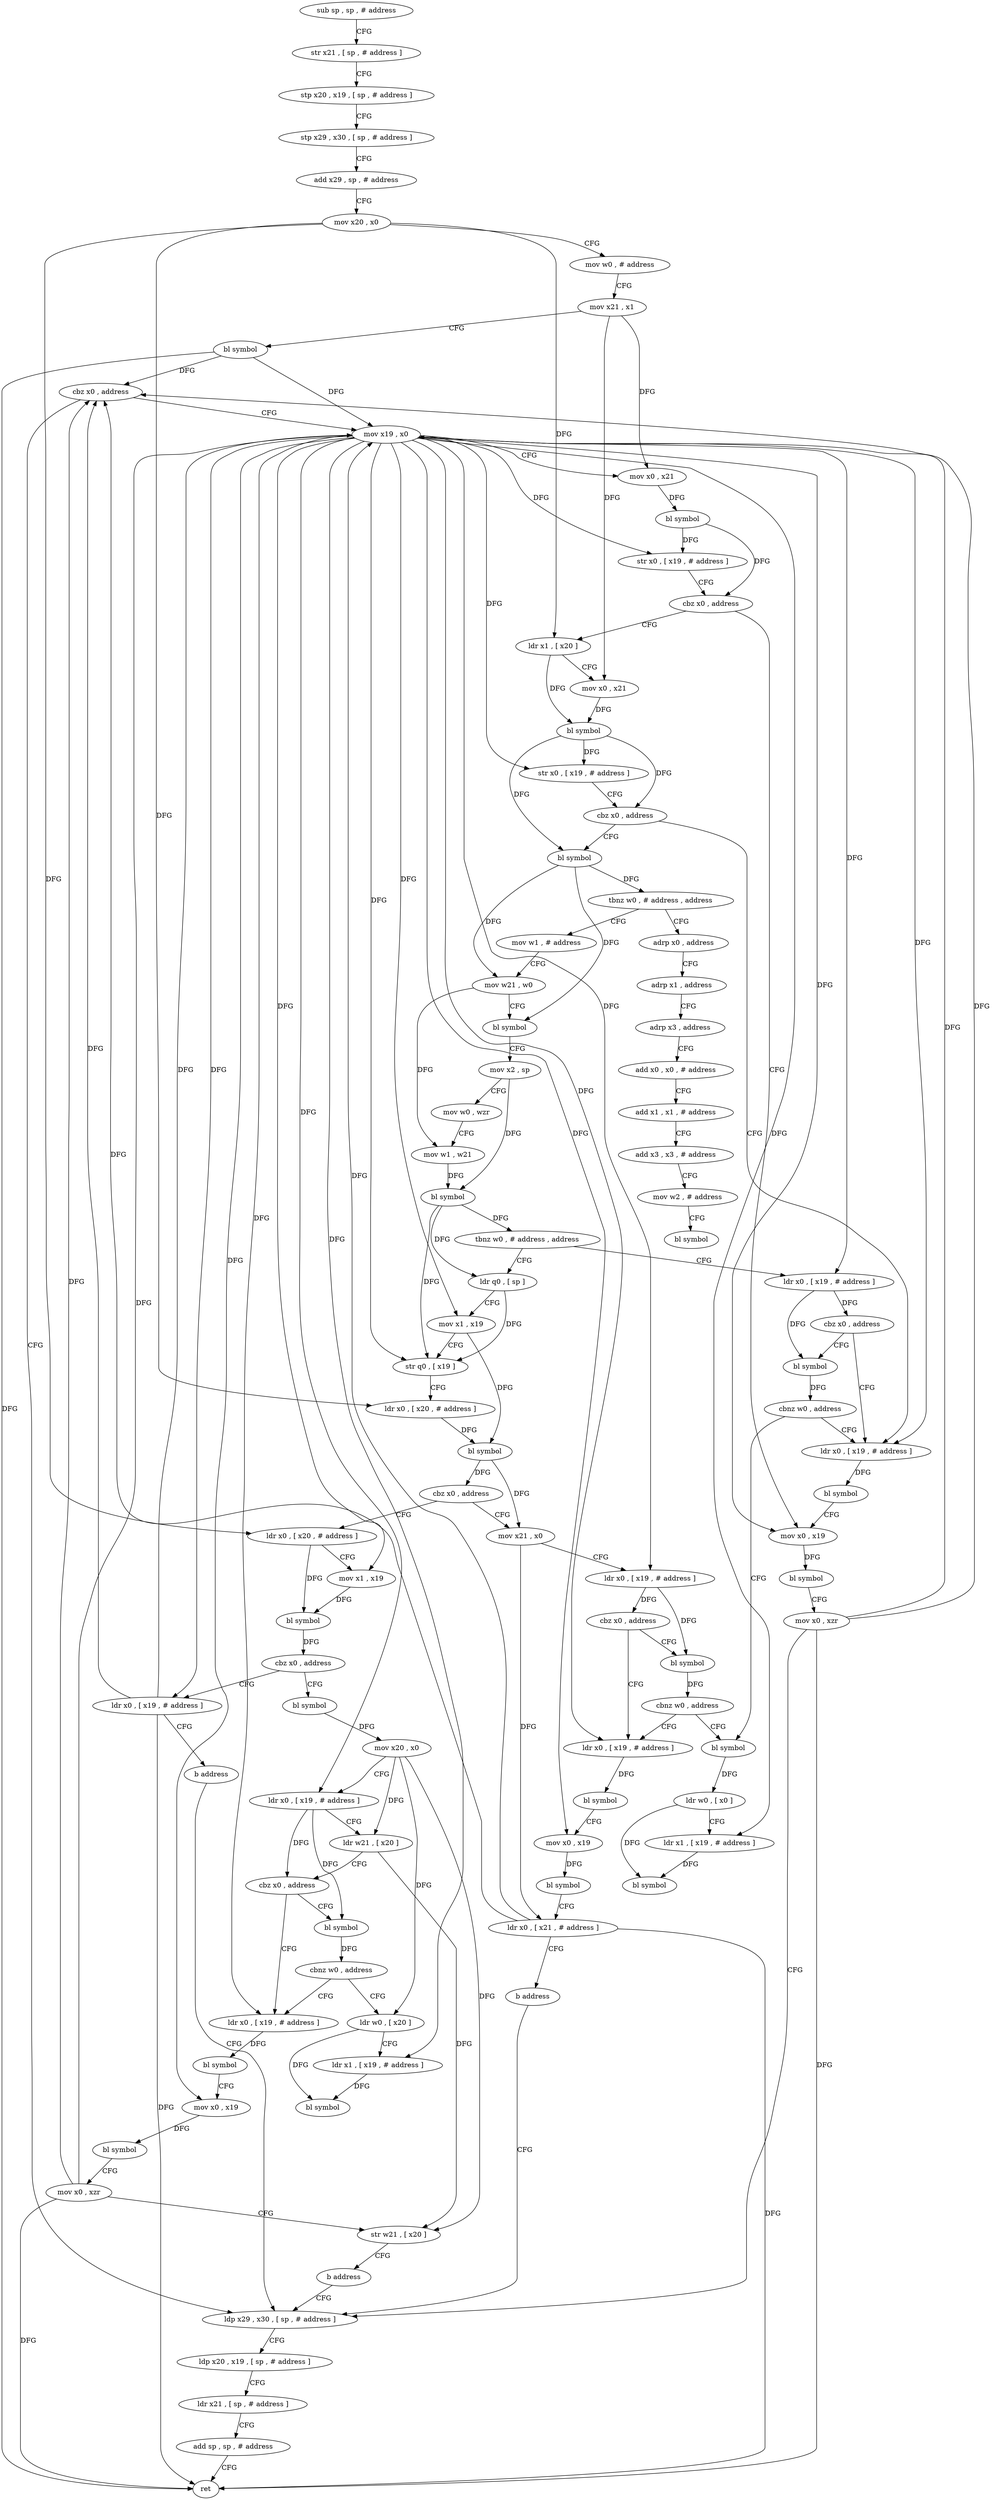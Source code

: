 digraph "func" {
"4235612" [label = "sub sp , sp , # address" ]
"4235616" [label = "str x21 , [ sp , # address ]" ]
"4235620" [label = "stp x20 , x19 , [ sp , # address ]" ]
"4235624" [label = "stp x29 , x30 , [ sp , # address ]" ]
"4235628" [label = "add x29 , sp , # address" ]
"4235632" [label = "mov x20 , x0" ]
"4235636" [label = "mov w0 , # address" ]
"4235640" [label = "mov x21 , x1" ]
"4235644" [label = "bl symbol" ]
"4235648" [label = "cbz x0 , address" ]
"4235836" [label = "ldp x29 , x30 , [ sp , # address ]" ]
"4235652" [label = "mov x19 , x0" ]
"4235840" [label = "ldp x20 , x19 , [ sp , # address ]" ]
"4235844" [label = "ldr x21 , [ sp , # address ]" ]
"4235848" [label = "add sp , sp , # address" ]
"4235852" [label = "ret" ]
"4235656" [label = "mov x0 , x21" ]
"4235660" [label = "bl symbol" ]
"4235664" [label = "str x0 , [ x19 , # address ]" ]
"4235668" [label = "cbz x0 , address" ]
"4235824" [label = "mov x0 , x19" ]
"4235672" [label = "ldr x1 , [ x20 ]" ]
"4235828" [label = "bl symbol" ]
"4235832" [label = "mov x0 , xzr" ]
"4235676" [label = "mov x0 , x21" ]
"4235680" [label = "bl symbol" ]
"4235684" [label = "str x0 , [ x19 , # address ]" ]
"4235688" [label = "cbz x0 , address" ]
"4235816" [label = "ldr x0 , [ x19 , # address ]" ]
"4235692" [label = "bl symbol" ]
"4235820" [label = "bl symbol" ]
"4235696" [label = "tbnz w0 , # address , address" ]
"4235936" [label = "adrp x0 , address" ]
"4235700" [label = "mov w1 , # address" ]
"4235940" [label = "adrp x1 , address" ]
"4235944" [label = "adrp x3 , address" ]
"4235948" [label = "add x0 , x0 , # address" ]
"4235952" [label = "add x1 , x1 , # address" ]
"4235956" [label = "add x3 , x3 , # address" ]
"4235960" [label = "mov w2 , # address" ]
"4235964" [label = "bl symbol" ]
"4235704" [label = "mov w21 , w0" ]
"4235708" [label = "bl symbol" ]
"4235712" [label = "mov x2 , sp" ]
"4235716" [label = "mov w0 , wzr" ]
"4235720" [label = "mov w1 , w21" ]
"4235724" [label = "bl symbol" ]
"4235728" [label = "tbnz w0 , # address , address" ]
"4235800" [label = "ldr x0 , [ x19 , # address ]" ]
"4235732" [label = "ldr q0 , [ sp ]" ]
"4235804" [label = "cbz x0 , address" ]
"4235808" [label = "bl symbol" ]
"4235736" [label = "mov x1 , x19" ]
"4235740" [label = "str q0 , [ x19 ]" ]
"4235744" [label = "ldr x0 , [ x20 , # address ]" ]
"4235748" [label = "bl symbol" ]
"4235752" [label = "cbz x0 , address" ]
"4235856" [label = "ldr x0 , [ x20 , # address ]" ]
"4235756" [label = "mov x21 , x0" ]
"4235812" [label = "cbnz w0 , address" ]
"4235968" [label = "bl symbol" ]
"4235860" [label = "mov x1 , x19" ]
"4235864" [label = "bl symbol" ]
"4235868" [label = "cbz x0 , address" ]
"4235880" [label = "bl symbol" ]
"4235872" [label = "ldr x0 , [ x19 , # address ]" ]
"4235760" [label = "ldr x0 , [ x19 , # address ]" ]
"4235764" [label = "cbz x0 , address" ]
"4235776" [label = "ldr x0 , [ x19 , # address ]" ]
"4235768" [label = "bl symbol" ]
"4235972" [label = "ldr w0 , [ x0 ]" ]
"4235976" [label = "ldr x1 , [ x19 , # address ]" ]
"4235980" [label = "bl symbol" ]
"4235884" [label = "mov x20 , x0" ]
"4235888" [label = "ldr x0 , [ x19 , # address ]" ]
"4235892" [label = "ldr w21 , [ x20 ]" ]
"4235896" [label = "cbz x0 , address" ]
"4235908" [label = "ldr x0 , [ x19 , # address ]" ]
"4235900" [label = "bl symbol" ]
"4235876" [label = "b address" ]
"4235780" [label = "bl symbol" ]
"4235784" [label = "mov x0 , x19" ]
"4235788" [label = "bl symbol" ]
"4235792" [label = "ldr x0 , [ x21 , # address ]" ]
"4235796" [label = "b address" ]
"4235772" [label = "cbnz w0 , address" ]
"4235912" [label = "bl symbol" ]
"4235916" [label = "mov x0 , x19" ]
"4235920" [label = "bl symbol" ]
"4235924" [label = "mov x0 , xzr" ]
"4235928" [label = "str w21 , [ x20 ]" ]
"4235932" [label = "b address" ]
"4235904" [label = "cbnz w0 , address" ]
"4235984" [label = "ldr w0 , [ x20 ]" ]
"4235988" [label = "ldr x1 , [ x19 , # address ]" ]
"4235992" [label = "bl symbol" ]
"4235612" -> "4235616" [ label = "CFG" ]
"4235616" -> "4235620" [ label = "CFG" ]
"4235620" -> "4235624" [ label = "CFG" ]
"4235624" -> "4235628" [ label = "CFG" ]
"4235628" -> "4235632" [ label = "CFG" ]
"4235632" -> "4235636" [ label = "CFG" ]
"4235632" -> "4235672" [ label = "DFG" ]
"4235632" -> "4235744" [ label = "DFG" ]
"4235632" -> "4235856" [ label = "DFG" ]
"4235636" -> "4235640" [ label = "CFG" ]
"4235640" -> "4235644" [ label = "CFG" ]
"4235640" -> "4235656" [ label = "DFG" ]
"4235640" -> "4235676" [ label = "DFG" ]
"4235644" -> "4235648" [ label = "DFG" ]
"4235644" -> "4235852" [ label = "DFG" ]
"4235644" -> "4235652" [ label = "DFG" ]
"4235648" -> "4235836" [ label = "CFG" ]
"4235648" -> "4235652" [ label = "CFG" ]
"4235836" -> "4235840" [ label = "CFG" ]
"4235652" -> "4235656" [ label = "CFG" ]
"4235652" -> "4235664" [ label = "DFG" ]
"4235652" -> "4235824" [ label = "DFG" ]
"4235652" -> "4235684" [ label = "DFG" ]
"4235652" -> "4235816" [ label = "DFG" ]
"4235652" -> "4235800" [ label = "DFG" ]
"4235652" -> "4235736" [ label = "DFG" ]
"4235652" -> "4235740" [ label = "DFG" ]
"4235652" -> "4235860" [ label = "DFG" ]
"4235652" -> "4235760" [ label = "DFG" ]
"4235652" -> "4235976" [ label = "DFG" ]
"4235652" -> "4235888" [ label = "DFG" ]
"4235652" -> "4235872" [ label = "DFG" ]
"4235652" -> "4235776" [ label = "DFG" ]
"4235652" -> "4235784" [ label = "DFG" ]
"4235652" -> "4235908" [ label = "DFG" ]
"4235652" -> "4235916" [ label = "DFG" ]
"4235652" -> "4235988" [ label = "DFG" ]
"4235840" -> "4235844" [ label = "CFG" ]
"4235844" -> "4235848" [ label = "CFG" ]
"4235848" -> "4235852" [ label = "CFG" ]
"4235656" -> "4235660" [ label = "DFG" ]
"4235660" -> "4235664" [ label = "DFG" ]
"4235660" -> "4235668" [ label = "DFG" ]
"4235664" -> "4235668" [ label = "CFG" ]
"4235668" -> "4235824" [ label = "CFG" ]
"4235668" -> "4235672" [ label = "CFG" ]
"4235824" -> "4235828" [ label = "DFG" ]
"4235672" -> "4235676" [ label = "CFG" ]
"4235672" -> "4235680" [ label = "DFG" ]
"4235828" -> "4235832" [ label = "CFG" ]
"4235832" -> "4235836" [ label = "CFG" ]
"4235832" -> "4235648" [ label = "DFG" ]
"4235832" -> "4235652" [ label = "DFG" ]
"4235832" -> "4235852" [ label = "DFG" ]
"4235676" -> "4235680" [ label = "DFG" ]
"4235680" -> "4235684" [ label = "DFG" ]
"4235680" -> "4235688" [ label = "DFG" ]
"4235680" -> "4235692" [ label = "DFG" ]
"4235684" -> "4235688" [ label = "CFG" ]
"4235688" -> "4235816" [ label = "CFG" ]
"4235688" -> "4235692" [ label = "CFG" ]
"4235816" -> "4235820" [ label = "DFG" ]
"4235692" -> "4235696" [ label = "DFG" ]
"4235692" -> "4235704" [ label = "DFG" ]
"4235692" -> "4235708" [ label = "DFG" ]
"4235820" -> "4235824" [ label = "CFG" ]
"4235696" -> "4235936" [ label = "CFG" ]
"4235696" -> "4235700" [ label = "CFG" ]
"4235936" -> "4235940" [ label = "CFG" ]
"4235700" -> "4235704" [ label = "CFG" ]
"4235940" -> "4235944" [ label = "CFG" ]
"4235944" -> "4235948" [ label = "CFG" ]
"4235948" -> "4235952" [ label = "CFG" ]
"4235952" -> "4235956" [ label = "CFG" ]
"4235956" -> "4235960" [ label = "CFG" ]
"4235960" -> "4235964" [ label = "CFG" ]
"4235704" -> "4235708" [ label = "CFG" ]
"4235704" -> "4235720" [ label = "DFG" ]
"4235708" -> "4235712" [ label = "CFG" ]
"4235712" -> "4235716" [ label = "CFG" ]
"4235712" -> "4235724" [ label = "DFG" ]
"4235716" -> "4235720" [ label = "CFG" ]
"4235720" -> "4235724" [ label = "DFG" ]
"4235724" -> "4235728" [ label = "DFG" ]
"4235724" -> "4235732" [ label = "DFG" ]
"4235724" -> "4235740" [ label = "DFG" ]
"4235728" -> "4235800" [ label = "CFG" ]
"4235728" -> "4235732" [ label = "CFG" ]
"4235800" -> "4235804" [ label = "DFG" ]
"4235800" -> "4235808" [ label = "DFG" ]
"4235732" -> "4235736" [ label = "CFG" ]
"4235732" -> "4235740" [ label = "DFG" ]
"4235804" -> "4235816" [ label = "CFG" ]
"4235804" -> "4235808" [ label = "CFG" ]
"4235808" -> "4235812" [ label = "DFG" ]
"4235736" -> "4235740" [ label = "CFG" ]
"4235736" -> "4235748" [ label = "DFG" ]
"4235740" -> "4235744" [ label = "CFG" ]
"4235744" -> "4235748" [ label = "DFG" ]
"4235748" -> "4235752" [ label = "DFG" ]
"4235748" -> "4235756" [ label = "DFG" ]
"4235752" -> "4235856" [ label = "CFG" ]
"4235752" -> "4235756" [ label = "CFG" ]
"4235856" -> "4235860" [ label = "CFG" ]
"4235856" -> "4235864" [ label = "DFG" ]
"4235756" -> "4235760" [ label = "CFG" ]
"4235756" -> "4235792" [ label = "DFG" ]
"4235812" -> "4235968" [ label = "CFG" ]
"4235812" -> "4235816" [ label = "CFG" ]
"4235968" -> "4235972" [ label = "DFG" ]
"4235860" -> "4235864" [ label = "DFG" ]
"4235864" -> "4235868" [ label = "DFG" ]
"4235868" -> "4235880" [ label = "CFG" ]
"4235868" -> "4235872" [ label = "CFG" ]
"4235880" -> "4235884" [ label = "DFG" ]
"4235872" -> "4235876" [ label = "CFG" ]
"4235872" -> "4235648" [ label = "DFG" ]
"4235872" -> "4235652" [ label = "DFG" ]
"4235872" -> "4235852" [ label = "DFG" ]
"4235760" -> "4235764" [ label = "DFG" ]
"4235760" -> "4235768" [ label = "DFG" ]
"4235764" -> "4235776" [ label = "CFG" ]
"4235764" -> "4235768" [ label = "CFG" ]
"4235776" -> "4235780" [ label = "DFG" ]
"4235768" -> "4235772" [ label = "DFG" ]
"4235972" -> "4235976" [ label = "CFG" ]
"4235972" -> "4235980" [ label = "DFG" ]
"4235976" -> "4235980" [ label = "DFG" ]
"4235884" -> "4235888" [ label = "CFG" ]
"4235884" -> "4235892" [ label = "DFG" ]
"4235884" -> "4235928" [ label = "DFG" ]
"4235884" -> "4235984" [ label = "DFG" ]
"4235888" -> "4235892" [ label = "CFG" ]
"4235888" -> "4235896" [ label = "DFG" ]
"4235888" -> "4235900" [ label = "DFG" ]
"4235892" -> "4235896" [ label = "CFG" ]
"4235892" -> "4235928" [ label = "DFG" ]
"4235896" -> "4235908" [ label = "CFG" ]
"4235896" -> "4235900" [ label = "CFG" ]
"4235908" -> "4235912" [ label = "DFG" ]
"4235900" -> "4235904" [ label = "DFG" ]
"4235876" -> "4235836" [ label = "CFG" ]
"4235780" -> "4235784" [ label = "CFG" ]
"4235784" -> "4235788" [ label = "DFG" ]
"4235788" -> "4235792" [ label = "CFG" ]
"4235792" -> "4235796" [ label = "CFG" ]
"4235792" -> "4235648" [ label = "DFG" ]
"4235792" -> "4235652" [ label = "DFG" ]
"4235792" -> "4235852" [ label = "DFG" ]
"4235796" -> "4235836" [ label = "CFG" ]
"4235772" -> "4235968" [ label = "CFG" ]
"4235772" -> "4235776" [ label = "CFG" ]
"4235912" -> "4235916" [ label = "CFG" ]
"4235916" -> "4235920" [ label = "DFG" ]
"4235920" -> "4235924" [ label = "CFG" ]
"4235924" -> "4235928" [ label = "CFG" ]
"4235924" -> "4235648" [ label = "DFG" ]
"4235924" -> "4235652" [ label = "DFG" ]
"4235924" -> "4235852" [ label = "DFG" ]
"4235928" -> "4235932" [ label = "CFG" ]
"4235932" -> "4235836" [ label = "CFG" ]
"4235904" -> "4235984" [ label = "CFG" ]
"4235904" -> "4235908" [ label = "CFG" ]
"4235984" -> "4235988" [ label = "CFG" ]
"4235984" -> "4235992" [ label = "DFG" ]
"4235988" -> "4235992" [ label = "DFG" ]
}
